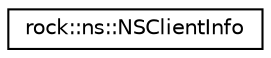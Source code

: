 digraph "类继承关系图"
{
 // LATEX_PDF_SIZE
  edge [fontname="Helvetica",fontsize="10",labelfontname="Helvetica",labelfontsize="10"];
  node [fontname="Helvetica",fontsize="10",shape=record];
  rankdir="LR";
  Node0 [label="rock::ns::NSClientInfo",height=0.2,width=0.4,color="black", fillcolor="white", style="filled",URL="$classrock_1_1ns_1_1NSClientInfo.html",tooltip=" "];
}
